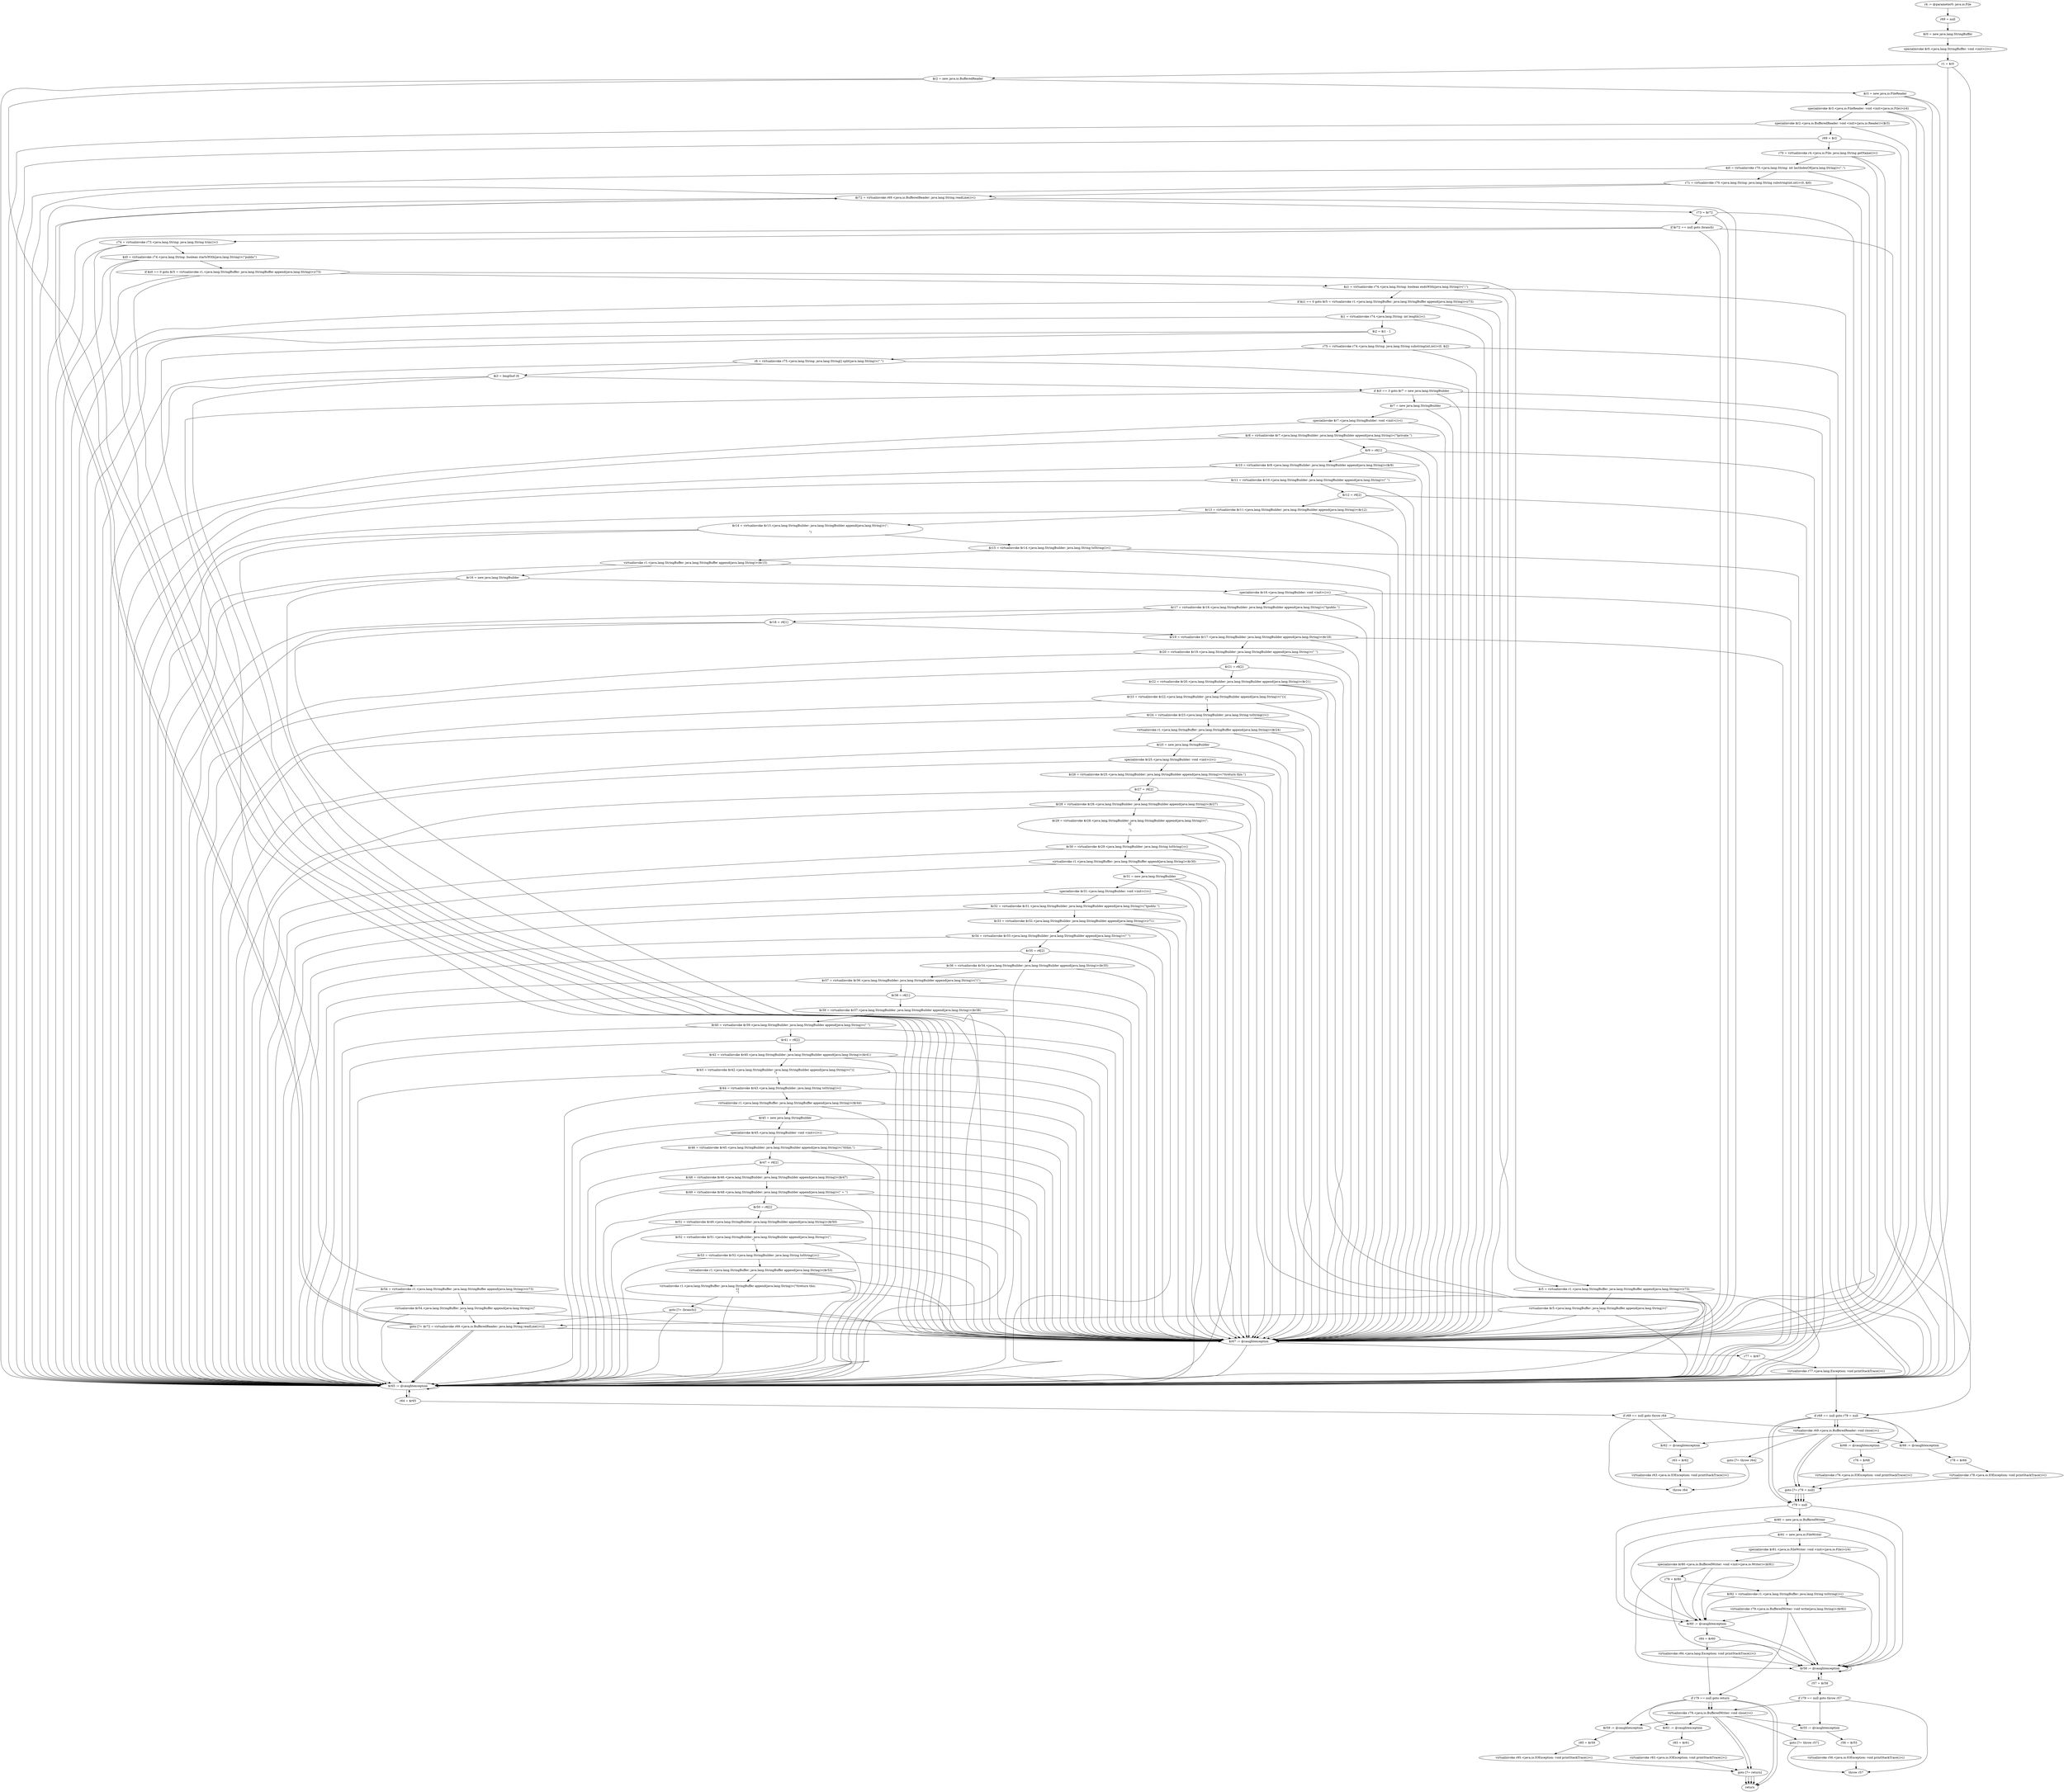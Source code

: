 digraph "unitGraph" {
    "r4 := @parameter0: java.io.File"
    "r69 = null"
    "$r0 = new java.lang.StringBuffer"
    "specialinvoke $r0.<java.lang.StringBuffer: void <init>()>()"
    "r1 = $r0"
    "$r2 = new java.io.BufferedReader"
    "$r3 = new java.io.FileReader"
    "specialinvoke $r3.<java.io.FileReader: void <init>(java.io.File)>(r4)"
    "specialinvoke $r2.<java.io.BufferedReader: void <init>(java.io.Reader)>($r3)"
    "r69 = $r2"
    "r70 = virtualinvoke r4.<java.io.File: java.lang.String getName()>()"
    "$i0 = virtualinvoke r70.<java.lang.String: int lastIndexOf(java.lang.String)>(\".\")"
    "r71 = virtualinvoke r70.<java.lang.String: java.lang.String substring(int,int)>(0, $i0)"
    "$r72 = virtualinvoke r69.<java.io.BufferedReader: java.lang.String readLine()>()"
    "r73 = $r72"
    "if $r72 == null goto (branch)"
    "r74 = virtualinvoke r73.<java.lang.String: java.lang.String trim()>()"
    "$z0 = virtualinvoke r74.<java.lang.String: boolean startsWith(java.lang.String)>(\"public\")"
    "if $z0 == 0 goto $r5 = virtualinvoke r1.<java.lang.StringBuffer: java.lang.StringBuffer append(java.lang.String)>(r73)"
    "$z1 = virtualinvoke r74.<java.lang.String: boolean endsWith(java.lang.String)>(\";\")"
    "if $z1 == 0 goto $r5 = virtualinvoke r1.<java.lang.StringBuffer: java.lang.StringBuffer append(java.lang.String)>(r73)"
    "$i1 = virtualinvoke r74.<java.lang.String: int length()>()"
    "$i2 = $i1 - 1"
    "r75 = virtualinvoke r74.<java.lang.String: java.lang.String substring(int,int)>(0, $i2)"
    "r6 = virtualinvoke r75.<java.lang.String: java.lang.String[] split(java.lang.String)>(\" \")"
    "$i3 = lengthof r6"
    "if $i3 == 3 goto $r7 = new java.lang.StringBuilder"
    "$r54 = virtualinvoke r1.<java.lang.StringBuffer: java.lang.StringBuffer append(java.lang.String)>(r73)"
    "virtualinvoke $r54.<java.lang.StringBuffer: java.lang.StringBuffer append(java.lang.String)>(\"\n\")"
    "goto [?= $r72 = virtualinvoke r69.<java.io.BufferedReader: java.lang.String readLine()>()]"
    "$r7 = new java.lang.StringBuilder"
    "specialinvoke $r7.<java.lang.StringBuilder: void <init>()>()"
    "$r8 = virtualinvoke $r7.<java.lang.StringBuilder: java.lang.StringBuilder append(java.lang.String)>(\"\tprivate \")"
    "$r9 = r6[1]"
    "$r10 = virtualinvoke $r8.<java.lang.StringBuilder: java.lang.StringBuilder append(java.lang.String)>($r9)"
    "$r11 = virtualinvoke $r10.<java.lang.StringBuilder: java.lang.StringBuilder append(java.lang.String)>(\" \")"
    "$r12 = r6[2]"
    "$r13 = virtualinvoke $r11.<java.lang.StringBuilder: java.lang.StringBuilder append(java.lang.String)>($r12)"
    "$r14 = virtualinvoke $r13.<java.lang.StringBuilder: java.lang.StringBuilder append(java.lang.String)>(\";\n\n\")"
    "$r15 = virtualinvoke $r14.<java.lang.StringBuilder: java.lang.String toString()>()"
    "virtualinvoke r1.<java.lang.StringBuffer: java.lang.StringBuffer append(java.lang.String)>($r15)"
    "$r16 = new java.lang.StringBuilder"
    "specialinvoke $r16.<java.lang.StringBuilder: void <init>()>()"
    "$r17 = virtualinvoke $r16.<java.lang.StringBuilder: java.lang.StringBuilder append(java.lang.String)>(\"\tpublic \")"
    "$r18 = r6[1]"
    "$r19 = virtualinvoke $r17.<java.lang.StringBuilder: java.lang.StringBuilder append(java.lang.String)>($r18)"
    "$r20 = virtualinvoke $r19.<java.lang.StringBuilder: java.lang.StringBuilder append(java.lang.String)>(\" \")"
    "$r21 = r6[2]"
    "$r22 = virtualinvoke $r20.<java.lang.StringBuilder: java.lang.StringBuilder append(java.lang.String)>($r21)"
    "$r23 = virtualinvoke $r22.<java.lang.StringBuilder: java.lang.StringBuilder append(java.lang.String)>(\"(){\n\")"
    "$r24 = virtualinvoke $r23.<java.lang.StringBuilder: java.lang.String toString()>()"
    "virtualinvoke r1.<java.lang.StringBuffer: java.lang.StringBuffer append(java.lang.String)>($r24)"
    "$r25 = new java.lang.StringBuilder"
    "specialinvoke $r25.<java.lang.StringBuilder: void <init>()>()"
    "$r26 = virtualinvoke $r25.<java.lang.StringBuilder: java.lang.StringBuilder append(java.lang.String)>(\"\t\treturn this.\")"
    "$r27 = r6[2]"
    "$r28 = virtualinvoke $r26.<java.lang.StringBuilder: java.lang.StringBuilder append(java.lang.String)>($r27)"
    "$r29 = virtualinvoke $r28.<java.lang.StringBuilder: java.lang.StringBuilder append(java.lang.String)>(\";\n\t}\n\n\")"
    "$r30 = virtualinvoke $r29.<java.lang.StringBuilder: java.lang.String toString()>()"
    "virtualinvoke r1.<java.lang.StringBuffer: java.lang.StringBuffer append(java.lang.String)>($r30)"
    "$r31 = new java.lang.StringBuilder"
    "specialinvoke $r31.<java.lang.StringBuilder: void <init>()>()"
    "$r32 = virtualinvoke $r31.<java.lang.StringBuilder: java.lang.StringBuilder append(java.lang.String)>(\"\tpublic \")"
    "$r33 = virtualinvoke $r32.<java.lang.StringBuilder: java.lang.StringBuilder append(java.lang.String)>(r71)"
    "$r34 = virtualinvoke $r33.<java.lang.StringBuilder: java.lang.StringBuilder append(java.lang.String)>(\" \")"
    "$r35 = r6[2]"
    "$r36 = virtualinvoke $r34.<java.lang.StringBuilder: java.lang.StringBuilder append(java.lang.String)>($r35)"
    "$r37 = virtualinvoke $r36.<java.lang.StringBuilder: java.lang.StringBuilder append(java.lang.String)>(\"(\")"
    "$r38 = r6[1]"
    "$r39 = virtualinvoke $r37.<java.lang.StringBuilder: java.lang.StringBuilder append(java.lang.String)>($r38)"
    "$r40 = virtualinvoke $r39.<java.lang.StringBuilder: java.lang.StringBuilder append(java.lang.String)>(\" \")"
    "$r41 = r6[2]"
    "$r42 = virtualinvoke $r40.<java.lang.StringBuilder: java.lang.StringBuilder append(java.lang.String)>($r41)"
    "$r43 = virtualinvoke $r42.<java.lang.StringBuilder: java.lang.StringBuilder append(java.lang.String)>(\"){\n\")"
    "$r44 = virtualinvoke $r43.<java.lang.StringBuilder: java.lang.String toString()>()"
    "virtualinvoke r1.<java.lang.StringBuffer: java.lang.StringBuffer append(java.lang.String)>($r44)"
    "$r45 = new java.lang.StringBuilder"
    "specialinvoke $r45.<java.lang.StringBuilder: void <init>()>()"
    "$r46 = virtualinvoke $r45.<java.lang.StringBuilder: java.lang.StringBuilder append(java.lang.String)>(\"\t\tthis.\")"
    "$r47 = r6[2]"
    "$r48 = virtualinvoke $r46.<java.lang.StringBuilder: java.lang.StringBuilder append(java.lang.String)>($r47)"
    "$r49 = virtualinvoke $r48.<java.lang.StringBuilder: java.lang.StringBuilder append(java.lang.String)>(\" = \")"
    "$r50 = r6[2]"
    "$r51 = virtualinvoke $r49.<java.lang.StringBuilder: java.lang.StringBuilder append(java.lang.String)>($r50)"
    "$r52 = virtualinvoke $r51.<java.lang.StringBuilder: java.lang.StringBuilder append(java.lang.String)>(\";\n\")"
    "$r53 = virtualinvoke $r52.<java.lang.StringBuilder: java.lang.String toString()>()"
    "virtualinvoke r1.<java.lang.StringBuffer: java.lang.StringBuffer append(java.lang.String)>($r53)"
    "virtualinvoke r1.<java.lang.StringBuffer: java.lang.StringBuffer append(java.lang.String)>(\"\t\treturn this;\n\t}\n\")"
    "goto [?= (branch)]"
    "$r5 = virtualinvoke r1.<java.lang.StringBuffer: java.lang.StringBuffer append(java.lang.String)>(r73)"
    "virtualinvoke $r5.<java.lang.StringBuffer: java.lang.StringBuffer append(java.lang.String)>(\"\n\")"
    "if r69 == null goto r79 = null"
    "virtualinvoke r69.<java.io.BufferedReader: void close()>()"
    "goto [?= r79 = null]"
    "$r68 := @caughtexception"
    "r76 = $r68"
    "virtualinvoke r76.<java.io.IOException: void printStackTrace()>()"
    "$r67 := @caughtexception"
    "r77 = $r67"
    "virtualinvoke r77.<java.lang.Exception: void printStackTrace()>()"
    "$r66 := @caughtexception"
    "r78 = $r66"
    "virtualinvoke r78.<java.io.IOException: void printStackTrace()>()"
    "$r65 := @caughtexception"
    "r64 = $r65"
    "if r69 == null goto throw r64"
    "goto [?= throw r64]"
    "$r62 := @caughtexception"
    "r63 = $r62"
    "virtualinvoke r63.<java.io.IOException: void printStackTrace()>()"
    "throw r64"
    "r79 = null"
    "$r80 = new java.io.BufferedWriter"
    "$r81 = new java.io.FileWriter"
    "specialinvoke $r81.<java.io.FileWriter: void <init>(java.io.File)>(r4)"
    "specialinvoke $r80.<java.io.BufferedWriter: void <init>(java.io.Writer)>($r81)"
    "r79 = $r80"
    "$r82 = virtualinvoke r1.<java.lang.StringBuffer: java.lang.String toString()>()"
    "virtualinvoke r79.<java.io.BufferedWriter: void write(java.lang.String)>($r82)"
    "if r79 == null goto return"
    "virtualinvoke r79.<java.io.BufferedWriter: void close()>()"
    "goto [?= return]"
    "$r61 := @caughtexception"
    "r83 = $r61"
    "virtualinvoke r83.<java.io.IOException: void printStackTrace()>()"
    "$r60 := @caughtexception"
    "r84 = $r60"
    "virtualinvoke r84.<java.lang.Exception: void printStackTrace()>()"
    "$r59 := @caughtexception"
    "r85 = $r59"
    "virtualinvoke r85.<java.io.IOException: void printStackTrace()>()"
    "$r58 := @caughtexception"
    "r57 = $r58"
    "if r79 == null goto throw r57"
    "goto [?= throw r57]"
    "$r55 := @caughtexception"
    "r56 = $r55"
    "virtualinvoke r56.<java.io.IOException: void printStackTrace()>()"
    "throw r57"
    "return"
    "r4 := @parameter0: java.io.File"->"r69 = null";
    "r69 = null"->"$r0 = new java.lang.StringBuffer";
    "$r0 = new java.lang.StringBuffer"->"specialinvoke $r0.<java.lang.StringBuffer: void <init>()>()";
    "specialinvoke $r0.<java.lang.StringBuffer: void <init>()>()"->"r1 = $r0";
    "r1 = $r0"->"$r67 := @caughtexception";
    "r1 = $r0"->"$r65 := @caughtexception";
    "r1 = $r0"->"$r2 = new java.io.BufferedReader";
    "$r2 = new java.io.BufferedReader"->"$r67 := @caughtexception";
    "$r2 = new java.io.BufferedReader"->"$r65 := @caughtexception";
    "$r2 = new java.io.BufferedReader"->"$r3 = new java.io.FileReader";
    "$r3 = new java.io.FileReader"->"$r67 := @caughtexception";
    "$r3 = new java.io.FileReader"->"$r65 := @caughtexception";
    "$r3 = new java.io.FileReader"->"specialinvoke $r3.<java.io.FileReader: void <init>(java.io.File)>(r4)";
    "specialinvoke $r3.<java.io.FileReader: void <init>(java.io.File)>(r4)"->"$r67 := @caughtexception";
    "specialinvoke $r3.<java.io.FileReader: void <init>(java.io.File)>(r4)"->"$r65 := @caughtexception";
    "specialinvoke $r3.<java.io.FileReader: void <init>(java.io.File)>(r4)"->"specialinvoke $r2.<java.io.BufferedReader: void <init>(java.io.Reader)>($r3)";
    "specialinvoke $r2.<java.io.BufferedReader: void <init>(java.io.Reader)>($r3)"->"$r67 := @caughtexception";
    "specialinvoke $r2.<java.io.BufferedReader: void <init>(java.io.Reader)>($r3)"->"$r65 := @caughtexception";
    "specialinvoke $r2.<java.io.BufferedReader: void <init>(java.io.Reader)>($r3)"->"r69 = $r2";
    "r69 = $r2"->"$r67 := @caughtexception";
    "r69 = $r2"->"$r65 := @caughtexception";
    "r69 = $r2"->"r70 = virtualinvoke r4.<java.io.File: java.lang.String getName()>()";
    "r70 = virtualinvoke r4.<java.io.File: java.lang.String getName()>()"->"$r67 := @caughtexception";
    "r70 = virtualinvoke r4.<java.io.File: java.lang.String getName()>()"->"$r65 := @caughtexception";
    "r70 = virtualinvoke r4.<java.io.File: java.lang.String getName()>()"->"$i0 = virtualinvoke r70.<java.lang.String: int lastIndexOf(java.lang.String)>(\".\")";
    "$i0 = virtualinvoke r70.<java.lang.String: int lastIndexOf(java.lang.String)>(\".\")"->"$r67 := @caughtexception";
    "$i0 = virtualinvoke r70.<java.lang.String: int lastIndexOf(java.lang.String)>(\".\")"->"$r65 := @caughtexception";
    "$i0 = virtualinvoke r70.<java.lang.String: int lastIndexOf(java.lang.String)>(\".\")"->"r71 = virtualinvoke r70.<java.lang.String: java.lang.String substring(int,int)>(0, $i0)";
    "r71 = virtualinvoke r70.<java.lang.String: java.lang.String substring(int,int)>(0, $i0)"->"$r67 := @caughtexception";
    "r71 = virtualinvoke r70.<java.lang.String: java.lang.String substring(int,int)>(0, $i0)"->"$r65 := @caughtexception";
    "r71 = virtualinvoke r70.<java.lang.String: java.lang.String substring(int,int)>(0, $i0)"->"$r72 = virtualinvoke r69.<java.io.BufferedReader: java.lang.String readLine()>()";
    "$r72 = virtualinvoke r69.<java.io.BufferedReader: java.lang.String readLine()>()"->"$r67 := @caughtexception";
    "$r72 = virtualinvoke r69.<java.io.BufferedReader: java.lang.String readLine()>()"->"$r65 := @caughtexception";
    "$r72 = virtualinvoke r69.<java.io.BufferedReader: java.lang.String readLine()>()"->"r73 = $r72";
    "r73 = $r72"->"$r67 := @caughtexception";
    "r73 = $r72"->"$r65 := @caughtexception";
    "r73 = $r72"->"if $r72 == null goto (branch)";
    "if $r72 == null goto (branch)"->"r74 = virtualinvoke r73.<java.lang.String: java.lang.String trim()>()";
    "if $r72 == null goto (branch)"->"if r69 == null goto r79 = null";
    "if $r72 == null goto (branch)"->"$r67 := @caughtexception";
    "if $r72 == null goto (branch)"->"$r65 := @caughtexception";
    "r74 = virtualinvoke r73.<java.lang.String: java.lang.String trim()>()"->"$r67 := @caughtexception";
    "r74 = virtualinvoke r73.<java.lang.String: java.lang.String trim()>()"->"$r65 := @caughtexception";
    "r74 = virtualinvoke r73.<java.lang.String: java.lang.String trim()>()"->"$z0 = virtualinvoke r74.<java.lang.String: boolean startsWith(java.lang.String)>(\"public\")";
    "$z0 = virtualinvoke r74.<java.lang.String: boolean startsWith(java.lang.String)>(\"public\")"->"$r67 := @caughtexception";
    "$z0 = virtualinvoke r74.<java.lang.String: boolean startsWith(java.lang.String)>(\"public\")"->"$r65 := @caughtexception";
    "$z0 = virtualinvoke r74.<java.lang.String: boolean startsWith(java.lang.String)>(\"public\")"->"if $z0 == 0 goto $r5 = virtualinvoke r1.<java.lang.StringBuffer: java.lang.StringBuffer append(java.lang.String)>(r73)";
    "if $z0 == 0 goto $r5 = virtualinvoke r1.<java.lang.StringBuffer: java.lang.StringBuffer append(java.lang.String)>(r73)"->"$z1 = virtualinvoke r74.<java.lang.String: boolean endsWith(java.lang.String)>(\";\")";
    "if $z0 == 0 goto $r5 = virtualinvoke r1.<java.lang.StringBuffer: java.lang.StringBuffer append(java.lang.String)>(r73)"->"$r5 = virtualinvoke r1.<java.lang.StringBuffer: java.lang.StringBuffer append(java.lang.String)>(r73)";
    "if $z0 == 0 goto $r5 = virtualinvoke r1.<java.lang.StringBuffer: java.lang.StringBuffer append(java.lang.String)>(r73)"->"$r67 := @caughtexception";
    "if $z0 == 0 goto $r5 = virtualinvoke r1.<java.lang.StringBuffer: java.lang.StringBuffer append(java.lang.String)>(r73)"->"$r65 := @caughtexception";
    "$z1 = virtualinvoke r74.<java.lang.String: boolean endsWith(java.lang.String)>(\";\")"->"$r67 := @caughtexception";
    "$z1 = virtualinvoke r74.<java.lang.String: boolean endsWith(java.lang.String)>(\";\")"->"$r65 := @caughtexception";
    "$z1 = virtualinvoke r74.<java.lang.String: boolean endsWith(java.lang.String)>(\";\")"->"if $z1 == 0 goto $r5 = virtualinvoke r1.<java.lang.StringBuffer: java.lang.StringBuffer append(java.lang.String)>(r73)";
    "if $z1 == 0 goto $r5 = virtualinvoke r1.<java.lang.StringBuffer: java.lang.StringBuffer append(java.lang.String)>(r73)"->"$i1 = virtualinvoke r74.<java.lang.String: int length()>()";
    "if $z1 == 0 goto $r5 = virtualinvoke r1.<java.lang.StringBuffer: java.lang.StringBuffer append(java.lang.String)>(r73)"->"$r5 = virtualinvoke r1.<java.lang.StringBuffer: java.lang.StringBuffer append(java.lang.String)>(r73)";
    "if $z1 == 0 goto $r5 = virtualinvoke r1.<java.lang.StringBuffer: java.lang.StringBuffer append(java.lang.String)>(r73)"->"$r67 := @caughtexception";
    "if $z1 == 0 goto $r5 = virtualinvoke r1.<java.lang.StringBuffer: java.lang.StringBuffer append(java.lang.String)>(r73)"->"$r65 := @caughtexception";
    "$i1 = virtualinvoke r74.<java.lang.String: int length()>()"->"$r67 := @caughtexception";
    "$i1 = virtualinvoke r74.<java.lang.String: int length()>()"->"$r65 := @caughtexception";
    "$i1 = virtualinvoke r74.<java.lang.String: int length()>()"->"$i2 = $i1 - 1";
    "$i2 = $i1 - 1"->"$r67 := @caughtexception";
    "$i2 = $i1 - 1"->"$r65 := @caughtexception";
    "$i2 = $i1 - 1"->"r75 = virtualinvoke r74.<java.lang.String: java.lang.String substring(int,int)>(0, $i2)";
    "r75 = virtualinvoke r74.<java.lang.String: java.lang.String substring(int,int)>(0, $i2)"->"$r67 := @caughtexception";
    "r75 = virtualinvoke r74.<java.lang.String: java.lang.String substring(int,int)>(0, $i2)"->"$r65 := @caughtexception";
    "r75 = virtualinvoke r74.<java.lang.String: java.lang.String substring(int,int)>(0, $i2)"->"r6 = virtualinvoke r75.<java.lang.String: java.lang.String[] split(java.lang.String)>(\" \")";
    "r6 = virtualinvoke r75.<java.lang.String: java.lang.String[] split(java.lang.String)>(\" \")"->"$r67 := @caughtexception";
    "r6 = virtualinvoke r75.<java.lang.String: java.lang.String[] split(java.lang.String)>(\" \")"->"$r65 := @caughtexception";
    "r6 = virtualinvoke r75.<java.lang.String: java.lang.String[] split(java.lang.String)>(\" \")"->"$i3 = lengthof r6";
    "$i3 = lengthof r6"->"$r67 := @caughtexception";
    "$i3 = lengthof r6"->"$r65 := @caughtexception";
    "$i3 = lengthof r6"->"if $i3 == 3 goto $r7 = new java.lang.StringBuilder";
    "if $i3 == 3 goto $r7 = new java.lang.StringBuilder"->"$r54 = virtualinvoke r1.<java.lang.StringBuffer: java.lang.StringBuffer append(java.lang.String)>(r73)";
    "if $i3 == 3 goto $r7 = new java.lang.StringBuilder"->"$r7 = new java.lang.StringBuilder";
    "if $i3 == 3 goto $r7 = new java.lang.StringBuilder"->"$r67 := @caughtexception";
    "if $i3 == 3 goto $r7 = new java.lang.StringBuilder"->"$r65 := @caughtexception";
    "$r54 = virtualinvoke r1.<java.lang.StringBuffer: java.lang.StringBuffer append(java.lang.String)>(r73)"->"$r67 := @caughtexception";
    "$r54 = virtualinvoke r1.<java.lang.StringBuffer: java.lang.StringBuffer append(java.lang.String)>(r73)"->"$r65 := @caughtexception";
    "$r54 = virtualinvoke r1.<java.lang.StringBuffer: java.lang.StringBuffer append(java.lang.String)>(r73)"->"virtualinvoke $r54.<java.lang.StringBuffer: java.lang.StringBuffer append(java.lang.String)>(\"\n\")";
    "virtualinvoke $r54.<java.lang.StringBuffer: java.lang.StringBuffer append(java.lang.String)>(\"\n\")"->"$r67 := @caughtexception";
    "virtualinvoke $r54.<java.lang.StringBuffer: java.lang.StringBuffer append(java.lang.String)>(\"\n\")"->"$r65 := @caughtexception";
    "virtualinvoke $r54.<java.lang.StringBuffer: java.lang.StringBuffer append(java.lang.String)>(\"\n\")"->"goto [?= $r72 = virtualinvoke r69.<java.io.BufferedReader: java.lang.String readLine()>()]";
    "goto [?= $r72 = virtualinvoke r69.<java.io.BufferedReader: java.lang.String readLine()>()]"->"$r67 := @caughtexception";
    "goto [?= $r72 = virtualinvoke r69.<java.io.BufferedReader: java.lang.String readLine()>()]"->"$r65 := @caughtexception";
    "goto [?= $r72 = virtualinvoke r69.<java.io.BufferedReader: java.lang.String readLine()>()]"->"$r72 = virtualinvoke r69.<java.io.BufferedReader: java.lang.String readLine()>()";
    "$r7 = new java.lang.StringBuilder"->"$r67 := @caughtexception";
    "$r7 = new java.lang.StringBuilder"->"$r65 := @caughtexception";
    "$r7 = new java.lang.StringBuilder"->"specialinvoke $r7.<java.lang.StringBuilder: void <init>()>()";
    "specialinvoke $r7.<java.lang.StringBuilder: void <init>()>()"->"$r67 := @caughtexception";
    "specialinvoke $r7.<java.lang.StringBuilder: void <init>()>()"->"$r65 := @caughtexception";
    "specialinvoke $r7.<java.lang.StringBuilder: void <init>()>()"->"$r8 = virtualinvoke $r7.<java.lang.StringBuilder: java.lang.StringBuilder append(java.lang.String)>(\"\tprivate \")";
    "$r8 = virtualinvoke $r7.<java.lang.StringBuilder: java.lang.StringBuilder append(java.lang.String)>(\"\tprivate \")"->"$r67 := @caughtexception";
    "$r8 = virtualinvoke $r7.<java.lang.StringBuilder: java.lang.StringBuilder append(java.lang.String)>(\"\tprivate \")"->"$r65 := @caughtexception";
    "$r8 = virtualinvoke $r7.<java.lang.StringBuilder: java.lang.StringBuilder append(java.lang.String)>(\"\tprivate \")"->"$r9 = r6[1]";
    "$r9 = r6[1]"->"$r67 := @caughtexception";
    "$r9 = r6[1]"->"$r65 := @caughtexception";
    "$r9 = r6[1]"->"$r10 = virtualinvoke $r8.<java.lang.StringBuilder: java.lang.StringBuilder append(java.lang.String)>($r9)";
    "$r10 = virtualinvoke $r8.<java.lang.StringBuilder: java.lang.StringBuilder append(java.lang.String)>($r9)"->"$r67 := @caughtexception";
    "$r10 = virtualinvoke $r8.<java.lang.StringBuilder: java.lang.StringBuilder append(java.lang.String)>($r9)"->"$r65 := @caughtexception";
    "$r10 = virtualinvoke $r8.<java.lang.StringBuilder: java.lang.StringBuilder append(java.lang.String)>($r9)"->"$r11 = virtualinvoke $r10.<java.lang.StringBuilder: java.lang.StringBuilder append(java.lang.String)>(\" \")";
    "$r11 = virtualinvoke $r10.<java.lang.StringBuilder: java.lang.StringBuilder append(java.lang.String)>(\" \")"->"$r67 := @caughtexception";
    "$r11 = virtualinvoke $r10.<java.lang.StringBuilder: java.lang.StringBuilder append(java.lang.String)>(\" \")"->"$r65 := @caughtexception";
    "$r11 = virtualinvoke $r10.<java.lang.StringBuilder: java.lang.StringBuilder append(java.lang.String)>(\" \")"->"$r12 = r6[2]";
    "$r12 = r6[2]"->"$r67 := @caughtexception";
    "$r12 = r6[2]"->"$r65 := @caughtexception";
    "$r12 = r6[2]"->"$r13 = virtualinvoke $r11.<java.lang.StringBuilder: java.lang.StringBuilder append(java.lang.String)>($r12)";
    "$r13 = virtualinvoke $r11.<java.lang.StringBuilder: java.lang.StringBuilder append(java.lang.String)>($r12)"->"$r67 := @caughtexception";
    "$r13 = virtualinvoke $r11.<java.lang.StringBuilder: java.lang.StringBuilder append(java.lang.String)>($r12)"->"$r65 := @caughtexception";
    "$r13 = virtualinvoke $r11.<java.lang.StringBuilder: java.lang.StringBuilder append(java.lang.String)>($r12)"->"$r14 = virtualinvoke $r13.<java.lang.StringBuilder: java.lang.StringBuilder append(java.lang.String)>(\";\n\n\")";
    "$r14 = virtualinvoke $r13.<java.lang.StringBuilder: java.lang.StringBuilder append(java.lang.String)>(\";\n\n\")"->"$r67 := @caughtexception";
    "$r14 = virtualinvoke $r13.<java.lang.StringBuilder: java.lang.StringBuilder append(java.lang.String)>(\";\n\n\")"->"$r65 := @caughtexception";
    "$r14 = virtualinvoke $r13.<java.lang.StringBuilder: java.lang.StringBuilder append(java.lang.String)>(\";\n\n\")"->"$r15 = virtualinvoke $r14.<java.lang.StringBuilder: java.lang.String toString()>()";
    "$r15 = virtualinvoke $r14.<java.lang.StringBuilder: java.lang.String toString()>()"->"$r67 := @caughtexception";
    "$r15 = virtualinvoke $r14.<java.lang.StringBuilder: java.lang.String toString()>()"->"$r65 := @caughtexception";
    "$r15 = virtualinvoke $r14.<java.lang.StringBuilder: java.lang.String toString()>()"->"virtualinvoke r1.<java.lang.StringBuffer: java.lang.StringBuffer append(java.lang.String)>($r15)";
    "virtualinvoke r1.<java.lang.StringBuffer: java.lang.StringBuffer append(java.lang.String)>($r15)"->"$r67 := @caughtexception";
    "virtualinvoke r1.<java.lang.StringBuffer: java.lang.StringBuffer append(java.lang.String)>($r15)"->"$r65 := @caughtexception";
    "virtualinvoke r1.<java.lang.StringBuffer: java.lang.StringBuffer append(java.lang.String)>($r15)"->"$r16 = new java.lang.StringBuilder";
    "$r16 = new java.lang.StringBuilder"->"$r67 := @caughtexception";
    "$r16 = new java.lang.StringBuilder"->"$r65 := @caughtexception";
    "$r16 = new java.lang.StringBuilder"->"specialinvoke $r16.<java.lang.StringBuilder: void <init>()>()";
    "specialinvoke $r16.<java.lang.StringBuilder: void <init>()>()"->"$r67 := @caughtexception";
    "specialinvoke $r16.<java.lang.StringBuilder: void <init>()>()"->"$r65 := @caughtexception";
    "specialinvoke $r16.<java.lang.StringBuilder: void <init>()>()"->"$r17 = virtualinvoke $r16.<java.lang.StringBuilder: java.lang.StringBuilder append(java.lang.String)>(\"\tpublic \")";
    "$r17 = virtualinvoke $r16.<java.lang.StringBuilder: java.lang.StringBuilder append(java.lang.String)>(\"\tpublic \")"->"$r67 := @caughtexception";
    "$r17 = virtualinvoke $r16.<java.lang.StringBuilder: java.lang.StringBuilder append(java.lang.String)>(\"\tpublic \")"->"$r65 := @caughtexception";
    "$r17 = virtualinvoke $r16.<java.lang.StringBuilder: java.lang.StringBuilder append(java.lang.String)>(\"\tpublic \")"->"$r18 = r6[1]";
    "$r18 = r6[1]"->"$r67 := @caughtexception";
    "$r18 = r6[1]"->"$r65 := @caughtexception";
    "$r18 = r6[1]"->"$r19 = virtualinvoke $r17.<java.lang.StringBuilder: java.lang.StringBuilder append(java.lang.String)>($r18)";
    "$r19 = virtualinvoke $r17.<java.lang.StringBuilder: java.lang.StringBuilder append(java.lang.String)>($r18)"->"$r67 := @caughtexception";
    "$r19 = virtualinvoke $r17.<java.lang.StringBuilder: java.lang.StringBuilder append(java.lang.String)>($r18)"->"$r65 := @caughtexception";
    "$r19 = virtualinvoke $r17.<java.lang.StringBuilder: java.lang.StringBuilder append(java.lang.String)>($r18)"->"$r20 = virtualinvoke $r19.<java.lang.StringBuilder: java.lang.StringBuilder append(java.lang.String)>(\" \")";
    "$r20 = virtualinvoke $r19.<java.lang.StringBuilder: java.lang.StringBuilder append(java.lang.String)>(\" \")"->"$r67 := @caughtexception";
    "$r20 = virtualinvoke $r19.<java.lang.StringBuilder: java.lang.StringBuilder append(java.lang.String)>(\" \")"->"$r65 := @caughtexception";
    "$r20 = virtualinvoke $r19.<java.lang.StringBuilder: java.lang.StringBuilder append(java.lang.String)>(\" \")"->"$r21 = r6[2]";
    "$r21 = r6[2]"->"$r67 := @caughtexception";
    "$r21 = r6[2]"->"$r65 := @caughtexception";
    "$r21 = r6[2]"->"$r22 = virtualinvoke $r20.<java.lang.StringBuilder: java.lang.StringBuilder append(java.lang.String)>($r21)";
    "$r22 = virtualinvoke $r20.<java.lang.StringBuilder: java.lang.StringBuilder append(java.lang.String)>($r21)"->"$r67 := @caughtexception";
    "$r22 = virtualinvoke $r20.<java.lang.StringBuilder: java.lang.StringBuilder append(java.lang.String)>($r21)"->"$r65 := @caughtexception";
    "$r22 = virtualinvoke $r20.<java.lang.StringBuilder: java.lang.StringBuilder append(java.lang.String)>($r21)"->"$r23 = virtualinvoke $r22.<java.lang.StringBuilder: java.lang.StringBuilder append(java.lang.String)>(\"(){\n\")";
    "$r23 = virtualinvoke $r22.<java.lang.StringBuilder: java.lang.StringBuilder append(java.lang.String)>(\"(){\n\")"->"$r67 := @caughtexception";
    "$r23 = virtualinvoke $r22.<java.lang.StringBuilder: java.lang.StringBuilder append(java.lang.String)>(\"(){\n\")"->"$r65 := @caughtexception";
    "$r23 = virtualinvoke $r22.<java.lang.StringBuilder: java.lang.StringBuilder append(java.lang.String)>(\"(){\n\")"->"$r24 = virtualinvoke $r23.<java.lang.StringBuilder: java.lang.String toString()>()";
    "$r24 = virtualinvoke $r23.<java.lang.StringBuilder: java.lang.String toString()>()"->"$r67 := @caughtexception";
    "$r24 = virtualinvoke $r23.<java.lang.StringBuilder: java.lang.String toString()>()"->"$r65 := @caughtexception";
    "$r24 = virtualinvoke $r23.<java.lang.StringBuilder: java.lang.String toString()>()"->"virtualinvoke r1.<java.lang.StringBuffer: java.lang.StringBuffer append(java.lang.String)>($r24)";
    "virtualinvoke r1.<java.lang.StringBuffer: java.lang.StringBuffer append(java.lang.String)>($r24)"->"$r67 := @caughtexception";
    "virtualinvoke r1.<java.lang.StringBuffer: java.lang.StringBuffer append(java.lang.String)>($r24)"->"$r65 := @caughtexception";
    "virtualinvoke r1.<java.lang.StringBuffer: java.lang.StringBuffer append(java.lang.String)>($r24)"->"$r25 = new java.lang.StringBuilder";
    "$r25 = new java.lang.StringBuilder"->"$r67 := @caughtexception";
    "$r25 = new java.lang.StringBuilder"->"$r65 := @caughtexception";
    "$r25 = new java.lang.StringBuilder"->"specialinvoke $r25.<java.lang.StringBuilder: void <init>()>()";
    "specialinvoke $r25.<java.lang.StringBuilder: void <init>()>()"->"$r67 := @caughtexception";
    "specialinvoke $r25.<java.lang.StringBuilder: void <init>()>()"->"$r65 := @caughtexception";
    "specialinvoke $r25.<java.lang.StringBuilder: void <init>()>()"->"$r26 = virtualinvoke $r25.<java.lang.StringBuilder: java.lang.StringBuilder append(java.lang.String)>(\"\t\treturn this.\")";
    "$r26 = virtualinvoke $r25.<java.lang.StringBuilder: java.lang.StringBuilder append(java.lang.String)>(\"\t\treturn this.\")"->"$r67 := @caughtexception";
    "$r26 = virtualinvoke $r25.<java.lang.StringBuilder: java.lang.StringBuilder append(java.lang.String)>(\"\t\treturn this.\")"->"$r65 := @caughtexception";
    "$r26 = virtualinvoke $r25.<java.lang.StringBuilder: java.lang.StringBuilder append(java.lang.String)>(\"\t\treturn this.\")"->"$r27 = r6[2]";
    "$r27 = r6[2]"->"$r67 := @caughtexception";
    "$r27 = r6[2]"->"$r65 := @caughtexception";
    "$r27 = r6[2]"->"$r28 = virtualinvoke $r26.<java.lang.StringBuilder: java.lang.StringBuilder append(java.lang.String)>($r27)";
    "$r28 = virtualinvoke $r26.<java.lang.StringBuilder: java.lang.StringBuilder append(java.lang.String)>($r27)"->"$r67 := @caughtexception";
    "$r28 = virtualinvoke $r26.<java.lang.StringBuilder: java.lang.StringBuilder append(java.lang.String)>($r27)"->"$r65 := @caughtexception";
    "$r28 = virtualinvoke $r26.<java.lang.StringBuilder: java.lang.StringBuilder append(java.lang.String)>($r27)"->"$r29 = virtualinvoke $r28.<java.lang.StringBuilder: java.lang.StringBuilder append(java.lang.String)>(\";\n\t}\n\n\")";
    "$r29 = virtualinvoke $r28.<java.lang.StringBuilder: java.lang.StringBuilder append(java.lang.String)>(\";\n\t}\n\n\")"->"$r67 := @caughtexception";
    "$r29 = virtualinvoke $r28.<java.lang.StringBuilder: java.lang.StringBuilder append(java.lang.String)>(\";\n\t}\n\n\")"->"$r65 := @caughtexception";
    "$r29 = virtualinvoke $r28.<java.lang.StringBuilder: java.lang.StringBuilder append(java.lang.String)>(\";\n\t}\n\n\")"->"$r30 = virtualinvoke $r29.<java.lang.StringBuilder: java.lang.String toString()>()";
    "$r30 = virtualinvoke $r29.<java.lang.StringBuilder: java.lang.String toString()>()"->"$r67 := @caughtexception";
    "$r30 = virtualinvoke $r29.<java.lang.StringBuilder: java.lang.String toString()>()"->"$r65 := @caughtexception";
    "$r30 = virtualinvoke $r29.<java.lang.StringBuilder: java.lang.String toString()>()"->"virtualinvoke r1.<java.lang.StringBuffer: java.lang.StringBuffer append(java.lang.String)>($r30)";
    "virtualinvoke r1.<java.lang.StringBuffer: java.lang.StringBuffer append(java.lang.String)>($r30)"->"$r67 := @caughtexception";
    "virtualinvoke r1.<java.lang.StringBuffer: java.lang.StringBuffer append(java.lang.String)>($r30)"->"$r65 := @caughtexception";
    "virtualinvoke r1.<java.lang.StringBuffer: java.lang.StringBuffer append(java.lang.String)>($r30)"->"$r31 = new java.lang.StringBuilder";
    "$r31 = new java.lang.StringBuilder"->"$r67 := @caughtexception";
    "$r31 = new java.lang.StringBuilder"->"$r65 := @caughtexception";
    "$r31 = new java.lang.StringBuilder"->"specialinvoke $r31.<java.lang.StringBuilder: void <init>()>()";
    "specialinvoke $r31.<java.lang.StringBuilder: void <init>()>()"->"$r67 := @caughtexception";
    "specialinvoke $r31.<java.lang.StringBuilder: void <init>()>()"->"$r65 := @caughtexception";
    "specialinvoke $r31.<java.lang.StringBuilder: void <init>()>()"->"$r32 = virtualinvoke $r31.<java.lang.StringBuilder: java.lang.StringBuilder append(java.lang.String)>(\"\tpublic \")";
    "$r32 = virtualinvoke $r31.<java.lang.StringBuilder: java.lang.StringBuilder append(java.lang.String)>(\"\tpublic \")"->"$r67 := @caughtexception";
    "$r32 = virtualinvoke $r31.<java.lang.StringBuilder: java.lang.StringBuilder append(java.lang.String)>(\"\tpublic \")"->"$r65 := @caughtexception";
    "$r32 = virtualinvoke $r31.<java.lang.StringBuilder: java.lang.StringBuilder append(java.lang.String)>(\"\tpublic \")"->"$r33 = virtualinvoke $r32.<java.lang.StringBuilder: java.lang.StringBuilder append(java.lang.String)>(r71)";
    "$r33 = virtualinvoke $r32.<java.lang.StringBuilder: java.lang.StringBuilder append(java.lang.String)>(r71)"->"$r67 := @caughtexception";
    "$r33 = virtualinvoke $r32.<java.lang.StringBuilder: java.lang.StringBuilder append(java.lang.String)>(r71)"->"$r65 := @caughtexception";
    "$r33 = virtualinvoke $r32.<java.lang.StringBuilder: java.lang.StringBuilder append(java.lang.String)>(r71)"->"$r34 = virtualinvoke $r33.<java.lang.StringBuilder: java.lang.StringBuilder append(java.lang.String)>(\" \")";
    "$r34 = virtualinvoke $r33.<java.lang.StringBuilder: java.lang.StringBuilder append(java.lang.String)>(\" \")"->"$r67 := @caughtexception";
    "$r34 = virtualinvoke $r33.<java.lang.StringBuilder: java.lang.StringBuilder append(java.lang.String)>(\" \")"->"$r65 := @caughtexception";
    "$r34 = virtualinvoke $r33.<java.lang.StringBuilder: java.lang.StringBuilder append(java.lang.String)>(\" \")"->"$r35 = r6[2]";
    "$r35 = r6[2]"->"$r67 := @caughtexception";
    "$r35 = r6[2]"->"$r65 := @caughtexception";
    "$r35 = r6[2]"->"$r36 = virtualinvoke $r34.<java.lang.StringBuilder: java.lang.StringBuilder append(java.lang.String)>($r35)";
    "$r36 = virtualinvoke $r34.<java.lang.StringBuilder: java.lang.StringBuilder append(java.lang.String)>($r35)"->"$r67 := @caughtexception";
    "$r36 = virtualinvoke $r34.<java.lang.StringBuilder: java.lang.StringBuilder append(java.lang.String)>($r35)"->"$r65 := @caughtexception";
    "$r36 = virtualinvoke $r34.<java.lang.StringBuilder: java.lang.StringBuilder append(java.lang.String)>($r35)"->"$r37 = virtualinvoke $r36.<java.lang.StringBuilder: java.lang.StringBuilder append(java.lang.String)>(\"(\")";
    "$r37 = virtualinvoke $r36.<java.lang.StringBuilder: java.lang.StringBuilder append(java.lang.String)>(\"(\")"->"$r67 := @caughtexception";
    "$r37 = virtualinvoke $r36.<java.lang.StringBuilder: java.lang.StringBuilder append(java.lang.String)>(\"(\")"->"$r65 := @caughtexception";
    "$r37 = virtualinvoke $r36.<java.lang.StringBuilder: java.lang.StringBuilder append(java.lang.String)>(\"(\")"->"$r38 = r6[1]";
    "$r38 = r6[1]"->"$r67 := @caughtexception";
    "$r38 = r6[1]"->"$r65 := @caughtexception";
    "$r38 = r6[1]"->"$r39 = virtualinvoke $r37.<java.lang.StringBuilder: java.lang.StringBuilder append(java.lang.String)>($r38)";
    "$r39 = virtualinvoke $r37.<java.lang.StringBuilder: java.lang.StringBuilder append(java.lang.String)>($r38)"->"$r67 := @caughtexception";
    "$r39 = virtualinvoke $r37.<java.lang.StringBuilder: java.lang.StringBuilder append(java.lang.String)>($r38)"->"$r65 := @caughtexception";
    "$r39 = virtualinvoke $r37.<java.lang.StringBuilder: java.lang.StringBuilder append(java.lang.String)>($r38)"->"$r40 = virtualinvoke $r39.<java.lang.StringBuilder: java.lang.StringBuilder append(java.lang.String)>(\" \")";
    "$r40 = virtualinvoke $r39.<java.lang.StringBuilder: java.lang.StringBuilder append(java.lang.String)>(\" \")"->"$r67 := @caughtexception";
    "$r40 = virtualinvoke $r39.<java.lang.StringBuilder: java.lang.StringBuilder append(java.lang.String)>(\" \")"->"$r65 := @caughtexception";
    "$r40 = virtualinvoke $r39.<java.lang.StringBuilder: java.lang.StringBuilder append(java.lang.String)>(\" \")"->"$r41 = r6[2]";
    "$r41 = r6[2]"->"$r67 := @caughtexception";
    "$r41 = r6[2]"->"$r65 := @caughtexception";
    "$r41 = r6[2]"->"$r42 = virtualinvoke $r40.<java.lang.StringBuilder: java.lang.StringBuilder append(java.lang.String)>($r41)";
    "$r42 = virtualinvoke $r40.<java.lang.StringBuilder: java.lang.StringBuilder append(java.lang.String)>($r41)"->"$r67 := @caughtexception";
    "$r42 = virtualinvoke $r40.<java.lang.StringBuilder: java.lang.StringBuilder append(java.lang.String)>($r41)"->"$r65 := @caughtexception";
    "$r42 = virtualinvoke $r40.<java.lang.StringBuilder: java.lang.StringBuilder append(java.lang.String)>($r41)"->"$r43 = virtualinvoke $r42.<java.lang.StringBuilder: java.lang.StringBuilder append(java.lang.String)>(\"){\n\")";
    "$r43 = virtualinvoke $r42.<java.lang.StringBuilder: java.lang.StringBuilder append(java.lang.String)>(\"){\n\")"->"$r67 := @caughtexception";
    "$r43 = virtualinvoke $r42.<java.lang.StringBuilder: java.lang.StringBuilder append(java.lang.String)>(\"){\n\")"->"$r65 := @caughtexception";
    "$r43 = virtualinvoke $r42.<java.lang.StringBuilder: java.lang.StringBuilder append(java.lang.String)>(\"){\n\")"->"$r44 = virtualinvoke $r43.<java.lang.StringBuilder: java.lang.String toString()>()";
    "$r44 = virtualinvoke $r43.<java.lang.StringBuilder: java.lang.String toString()>()"->"$r67 := @caughtexception";
    "$r44 = virtualinvoke $r43.<java.lang.StringBuilder: java.lang.String toString()>()"->"$r65 := @caughtexception";
    "$r44 = virtualinvoke $r43.<java.lang.StringBuilder: java.lang.String toString()>()"->"virtualinvoke r1.<java.lang.StringBuffer: java.lang.StringBuffer append(java.lang.String)>($r44)";
    "virtualinvoke r1.<java.lang.StringBuffer: java.lang.StringBuffer append(java.lang.String)>($r44)"->"$r67 := @caughtexception";
    "virtualinvoke r1.<java.lang.StringBuffer: java.lang.StringBuffer append(java.lang.String)>($r44)"->"$r65 := @caughtexception";
    "virtualinvoke r1.<java.lang.StringBuffer: java.lang.StringBuffer append(java.lang.String)>($r44)"->"$r45 = new java.lang.StringBuilder";
    "$r45 = new java.lang.StringBuilder"->"$r67 := @caughtexception";
    "$r45 = new java.lang.StringBuilder"->"$r65 := @caughtexception";
    "$r45 = new java.lang.StringBuilder"->"specialinvoke $r45.<java.lang.StringBuilder: void <init>()>()";
    "specialinvoke $r45.<java.lang.StringBuilder: void <init>()>()"->"$r67 := @caughtexception";
    "specialinvoke $r45.<java.lang.StringBuilder: void <init>()>()"->"$r65 := @caughtexception";
    "specialinvoke $r45.<java.lang.StringBuilder: void <init>()>()"->"$r46 = virtualinvoke $r45.<java.lang.StringBuilder: java.lang.StringBuilder append(java.lang.String)>(\"\t\tthis.\")";
    "$r46 = virtualinvoke $r45.<java.lang.StringBuilder: java.lang.StringBuilder append(java.lang.String)>(\"\t\tthis.\")"->"$r67 := @caughtexception";
    "$r46 = virtualinvoke $r45.<java.lang.StringBuilder: java.lang.StringBuilder append(java.lang.String)>(\"\t\tthis.\")"->"$r65 := @caughtexception";
    "$r46 = virtualinvoke $r45.<java.lang.StringBuilder: java.lang.StringBuilder append(java.lang.String)>(\"\t\tthis.\")"->"$r47 = r6[2]";
    "$r47 = r6[2]"->"$r67 := @caughtexception";
    "$r47 = r6[2]"->"$r65 := @caughtexception";
    "$r47 = r6[2]"->"$r48 = virtualinvoke $r46.<java.lang.StringBuilder: java.lang.StringBuilder append(java.lang.String)>($r47)";
    "$r48 = virtualinvoke $r46.<java.lang.StringBuilder: java.lang.StringBuilder append(java.lang.String)>($r47)"->"$r67 := @caughtexception";
    "$r48 = virtualinvoke $r46.<java.lang.StringBuilder: java.lang.StringBuilder append(java.lang.String)>($r47)"->"$r65 := @caughtexception";
    "$r48 = virtualinvoke $r46.<java.lang.StringBuilder: java.lang.StringBuilder append(java.lang.String)>($r47)"->"$r49 = virtualinvoke $r48.<java.lang.StringBuilder: java.lang.StringBuilder append(java.lang.String)>(\" = \")";
    "$r49 = virtualinvoke $r48.<java.lang.StringBuilder: java.lang.StringBuilder append(java.lang.String)>(\" = \")"->"$r67 := @caughtexception";
    "$r49 = virtualinvoke $r48.<java.lang.StringBuilder: java.lang.StringBuilder append(java.lang.String)>(\" = \")"->"$r65 := @caughtexception";
    "$r49 = virtualinvoke $r48.<java.lang.StringBuilder: java.lang.StringBuilder append(java.lang.String)>(\" = \")"->"$r50 = r6[2]";
    "$r50 = r6[2]"->"$r67 := @caughtexception";
    "$r50 = r6[2]"->"$r65 := @caughtexception";
    "$r50 = r6[2]"->"$r51 = virtualinvoke $r49.<java.lang.StringBuilder: java.lang.StringBuilder append(java.lang.String)>($r50)";
    "$r51 = virtualinvoke $r49.<java.lang.StringBuilder: java.lang.StringBuilder append(java.lang.String)>($r50)"->"$r67 := @caughtexception";
    "$r51 = virtualinvoke $r49.<java.lang.StringBuilder: java.lang.StringBuilder append(java.lang.String)>($r50)"->"$r65 := @caughtexception";
    "$r51 = virtualinvoke $r49.<java.lang.StringBuilder: java.lang.StringBuilder append(java.lang.String)>($r50)"->"$r52 = virtualinvoke $r51.<java.lang.StringBuilder: java.lang.StringBuilder append(java.lang.String)>(\";\n\")";
    "$r52 = virtualinvoke $r51.<java.lang.StringBuilder: java.lang.StringBuilder append(java.lang.String)>(\";\n\")"->"$r67 := @caughtexception";
    "$r52 = virtualinvoke $r51.<java.lang.StringBuilder: java.lang.StringBuilder append(java.lang.String)>(\";\n\")"->"$r65 := @caughtexception";
    "$r52 = virtualinvoke $r51.<java.lang.StringBuilder: java.lang.StringBuilder append(java.lang.String)>(\";\n\")"->"$r53 = virtualinvoke $r52.<java.lang.StringBuilder: java.lang.String toString()>()";
    "$r53 = virtualinvoke $r52.<java.lang.StringBuilder: java.lang.String toString()>()"->"$r67 := @caughtexception";
    "$r53 = virtualinvoke $r52.<java.lang.StringBuilder: java.lang.String toString()>()"->"$r65 := @caughtexception";
    "$r53 = virtualinvoke $r52.<java.lang.StringBuilder: java.lang.String toString()>()"->"virtualinvoke r1.<java.lang.StringBuffer: java.lang.StringBuffer append(java.lang.String)>($r53)";
    "virtualinvoke r1.<java.lang.StringBuffer: java.lang.StringBuffer append(java.lang.String)>($r53)"->"$r67 := @caughtexception";
    "virtualinvoke r1.<java.lang.StringBuffer: java.lang.StringBuffer append(java.lang.String)>($r53)"->"$r65 := @caughtexception";
    "virtualinvoke r1.<java.lang.StringBuffer: java.lang.StringBuffer append(java.lang.String)>($r53)"->"virtualinvoke r1.<java.lang.StringBuffer: java.lang.StringBuffer append(java.lang.String)>(\"\t\treturn this;\n\t}\n\")";
    "virtualinvoke r1.<java.lang.StringBuffer: java.lang.StringBuffer append(java.lang.String)>(\"\t\treturn this;\n\t}\n\")"->"$r67 := @caughtexception";
    "virtualinvoke r1.<java.lang.StringBuffer: java.lang.StringBuffer append(java.lang.String)>(\"\t\treturn this;\n\t}\n\")"->"$r65 := @caughtexception";
    "virtualinvoke r1.<java.lang.StringBuffer: java.lang.StringBuffer append(java.lang.String)>(\"\t\treturn this;\n\t}\n\")"->"goto [?= (branch)]";
    "goto [?= (branch)]"->"$r67 := @caughtexception";
    "goto [?= (branch)]"->"$r65 := @caughtexception";
    "goto [?= (branch)]"->"goto [?= $r72 = virtualinvoke r69.<java.io.BufferedReader: java.lang.String readLine()>()]";
    "$r5 = virtualinvoke r1.<java.lang.StringBuffer: java.lang.StringBuffer append(java.lang.String)>(r73)"->"$r67 := @caughtexception";
    "$r5 = virtualinvoke r1.<java.lang.StringBuffer: java.lang.StringBuffer append(java.lang.String)>(r73)"->"$r65 := @caughtexception";
    "$r5 = virtualinvoke r1.<java.lang.StringBuffer: java.lang.StringBuffer append(java.lang.String)>(r73)"->"virtualinvoke $r5.<java.lang.StringBuffer: java.lang.StringBuffer append(java.lang.String)>(\"\n\")";
    "virtualinvoke $r5.<java.lang.StringBuffer: java.lang.StringBuffer append(java.lang.String)>(\"\n\")"->"$r67 := @caughtexception";
    "virtualinvoke $r5.<java.lang.StringBuffer: java.lang.StringBuffer append(java.lang.String)>(\"\n\")"->"$r65 := @caughtexception";
    "virtualinvoke $r5.<java.lang.StringBuffer: java.lang.StringBuffer append(java.lang.String)>(\"\n\")"->"goto [?= $r72 = virtualinvoke r69.<java.io.BufferedReader: java.lang.String readLine()>()]";
    "goto [?= $r72 = virtualinvoke r69.<java.io.BufferedReader: java.lang.String readLine()>()]"->"$r67 := @caughtexception";
    "goto [?= $r72 = virtualinvoke r69.<java.io.BufferedReader: java.lang.String readLine()>()]"->"$r65 := @caughtexception";
    "goto [?= $r72 = virtualinvoke r69.<java.io.BufferedReader: java.lang.String readLine()>()]"->"$r72 = virtualinvoke r69.<java.io.BufferedReader: java.lang.String readLine()>()";
    "if r69 == null goto r79 = null"->"virtualinvoke r69.<java.io.BufferedReader: void close()>()";
    "if r69 == null goto r79 = null"->"r79 = null";
    "if r69 == null goto r79 = null"->"$r68 := @caughtexception";
    "virtualinvoke r69.<java.io.BufferedReader: void close()>()"->"goto [?= r79 = null]";
    "virtualinvoke r69.<java.io.BufferedReader: void close()>()"->"$r68 := @caughtexception";
    "goto [?= r79 = null]"->"r79 = null";
    "$r68 := @caughtexception"->"r76 = $r68";
    "r76 = $r68"->"virtualinvoke r76.<java.io.IOException: void printStackTrace()>()";
    "virtualinvoke r76.<java.io.IOException: void printStackTrace()>()"->"goto [?= r79 = null]";
    "goto [?= r79 = null]"->"r79 = null";
    "$r67 := @caughtexception"->"r77 = $r67";
    "$r67 := @caughtexception"->"$r65 := @caughtexception";
    "r77 = $r67"->"virtualinvoke r77.<java.lang.Exception: void printStackTrace()>()";
    "r77 = $r67"->"$r65 := @caughtexception";
    "virtualinvoke r77.<java.lang.Exception: void printStackTrace()>()"->"if r69 == null goto r79 = null";
    "virtualinvoke r77.<java.lang.Exception: void printStackTrace()>()"->"$r65 := @caughtexception";
    "if r69 == null goto r79 = null"->"virtualinvoke r69.<java.io.BufferedReader: void close()>()";
    "if r69 == null goto r79 = null"->"r79 = null";
    "if r69 == null goto r79 = null"->"$r66 := @caughtexception";
    "virtualinvoke r69.<java.io.BufferedReader: void close()>()"->"goto [?= r79 = null]";
    "virtualinvoke r69.<java.io.BufferedReader: void close()>()"->"$r66 := @caughtexception";
    "goto [?= r79 = null]"->"r79 = null";
    "$r66 := @caughtexception"->"r78 = $r66";
    "r78 = $r66"->"virtualinvoke r78.<java.io.IOException: void printStackTrace()>()";
    "virtualinvoke r78.<java.io.IOException: void printStackTrace()>()"->"goto [?= r79 = null]";
    "goto [?= r79 = null]"->"r79 = null";
    "$r65 := @caughtexception"->"r64 = $r65";
    "$r65 := @caughtexception"->"$r65 := @caughtexception";
    "r64 = $r65"->"if r69 == null goto throw r64";
    "r64 = $r65"->"$r65 := @caughtexception";
    "if r69 == null goto throw r64"->"virtualinvoke r69.<java.io.BufferedReader: void close()>()";
    "if r69 == null goto throw r64"->"throw r64";
    "if r69 == null goto throw r64"->"$r62 := @caughtexception";
    "virtualinvoke r69.<java.io.BufferedReader: void close()>()"->"goto [?= throw r64]";
    "virtualinvoke r69.<java.io.BufferedReader: void close()>()"->"$r62 := @caughtexception";
    "goto [?= throw r64]"->"throw r64";
    "$r62 := @caughtexception"->"r63 = $r62";
    "r63 = $r62"->"virtualinvoke r63.<java.io.IOException: void printStackTrace()>()";
    "virtualinvoke r63.<java.io.IOException: void printStackTrace()>()"->"throw r64";
    "r79 = null"->"$r60 := @caughtexception";
    "r79 = null"->"$r58 := @caughtexception";
    "r79 = null"->"$r80 = new java.io.BufferedWriter";
    "$r80 = new java.io.BufferedWriter"->"$r60 := @caughtexception";
    "$r80 = new java.io.BufferedWriter"->"$r58 := @caughtexception";
    "$r80 = new java.io.BufferedWriter"->"$r81 = new java.io.FileWriter";
    "$r81 = new java.io.FileWriter"->"$r60 := @caughtexception";
    "$r81 = new java.io.FileWriter"->"$r58 := @caughtexception";
    "$r81 = new java.io.FileWriter"->"specialinvoke $r81.<java.io.FileWriter: void <init>(java.io.File)>(r4)";
    "specialinvoke $r81.<java.io.FileWriter: void <init>(java.io.File)>(r4)"->"$r60 := @caughtexception";
    "specialinvoke $r81.<java.io.FileWriter: void <init>(java.io.File)>(r4)"->"$r58 := @caughtexception";
    "specialinvoke $r81.<java.io.FileWriter: void <init>(java.io.File)>(r4)"->"specialinvoke $r80.<java.io.BufferedWriter: void <init>(java.io.Writer)>($r81)";
    "specialinvoke $r80.<java.io.BufferedWriter: void <init>(java.io.Writer)>($r81)"->"$r60 := @caughtexception";
    "specialinvoke $r80.<java.io.BufferedWriter: void <init>(java.io.Writer)>($r81)"->"$r58 := @caughtexception";
    "specialinvoke $r80.<java.io.BufferedWriter: void <init>(java.io.Writer)>($r81)"->"r79 = $r80";
    "r79 = $r80"->"$r60 := @caughtexception";
    "r79 = $r80"->"$r58 := @caughtexception";
    "r79 = $r80"->"$r82 = virtualinvoke r1.<java.lang.StringBuffer: java.lang.String toString()>()";
    "$r82 = virtualinvoke r1.<java.lang.StringBuffer: java.lang.String toString()>()"->"$r60 := @caughtexception";
    "$r82 = virtualinvoke r1.<java.lang.StringBuffer: java.lang.String toString()>()"->"$r58 := @caughtexception";
    "$r82 = virtualinvoke r1.<java.lang.StringBuffer: java.lang.String toString()>()"->"virtualinvoke r79.<java.io.BufferedWriter: void write(java.lang.String)>($r82)";
    "virtualinvoke r79.<java.io.BufferedWriter: void write(java.lang.String)>($r82)"->"$r60 := @caughtexception";
    "virtualinvoke r79.<java.io.BufferedWriter: void write(java.lang.String)>($r82)"->"$r58 := @caughtexception";
    "virtualinvoke r79.<java.io.BufferedWriter: void write(java.lang.String)>($r82)"->"if r79 == null goto return";
    "if r79 == null goto return"->"virtualinvoke r79.<java.io.BufferedWriter: void close()>()";
    "if r79 == null goto return"->"return";
    "if r79 == null goto return"->"$r61 := @caughtexception";
    "virtualinvoke r79.<java.io.BufferedWriter: void close()>()"->"goto [?= return]";
    "virtualinvoke r79.<java.io.BufferedWriter: void close()>()"->"$r61 := @caughtexception";
    "goto [?= return]"->"return";
    "$r61 := @caughtexception"->"r83 = $r61";
    "r83 = $r61"->"virtualinvoke r83.<java.io.IOException: void printStackTrace()>()";
    "virtualinvoke r83.<java.io.IOException: void printStackTrace()>()"->"goto [?= return]";
    "goto [?= return]"->"return";
    "$r60 := @caughtexception"->"r84 = $r60";
    "$r60 := @caughtexception"->"$r58 := @caughtexception";
    "r84 = $r60"->"virtualinvoke r84.<java.lang.Exception: void printStackTrace()>()";
    "r84 = $r60"->"$r58 := @caughtexception";
    "virtualinvoke r84.<java.lang.Exception: void printStackTrace()>()"->"if r79 == null goto return";
    "virtualinvoke r84.<java.lang.Exception: void printStackTrace()>()"->"$r58 := @caughtexception";
    "if r79 == null goto return"->"virtualinvoke r79.<java.io.BufferedWriter: void close()>()";
    "if r79 == null goto return"->"return";
    "if r79 == null goto return"->"$r59 := @caughtexception";
    "virtualinvoke r79.<java.io.BufferedWriter: void close()>()"->"goto [?= return]";
    "virtualinvoke r79.<java.io.BufferedWriter: void close()>()"->"$r59 := @caughtexception";
    "goto [?= return]"->"return";
    "$r59 := @caughtexception"->"r85 = $r59";
    "r85 = $r59"->"virtualinvoke r85.<java.io.IOException: void printStackTrace()>()";
    "virtualinvoke r85.<java.io.IOException: void printStackTrace()>()"->"goto [?= return]";
    "goto [?= return]"->"return";
    "$r58 := @caughtexception"->"r57 = $r58";
    "$r58 := @caughtexception"->"$r58 := @caughtexception";
    "r57 = $r58"->"if r79 == null goto throw r57";
    "r57 = $r58"->"$r58 := @caughtexception";
    "if r79 == null goto throw r57"->"virtualinvoke r79.<java.io.BufferedWriter: void close()>()";
    "if r79 == null goto throw r57"->"throw r57";
    "if r79 == null goto throw r57"->"$r55 := @caughtexception";
    "virtualinvoke r79.<java.io.BufferedWriter: void close()>()"->"goto [?= throw r57]";
    "virtualinvoke r79.<java.io.BufferedWriter: void close()>()"->"$r55 := @caughtexception";
    "goto [?= throw r57]"->"throw r57";
    "$r55 := @caughtexception"->"r56 = $r55";
    "r56 = $r55"->"virtualinvoke r56.<java.io.IOException: void printStackTrace()>()";
    "virtualinvoke r56.<java.io.IOException: void printStackTrace()>()"->"throw r57";
}
